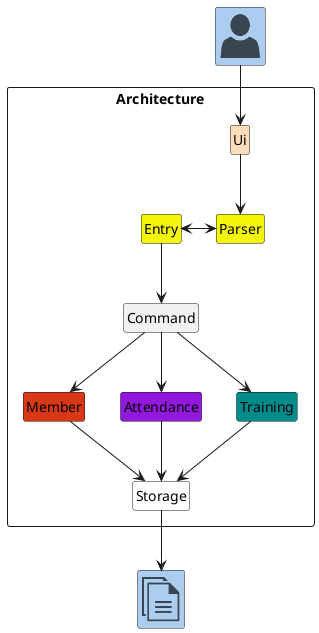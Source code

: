 @startuml
'https://plantuml.com/component-diagram
!include <office/Concepts/documents>
!include <office/Users/user>

Package Architecture <<Rectangle>> {
Class Ui #fedcba
Class Member #d83815
Class Entry #f3f609
Class Parser #f3f609
Class Attendance #9218dd
Class Training #008b8b
Class Command
Class Storage #ffffff
}

Class "<$user>" as User #abcdef
Class "<$documents>" as File #abcdef

User -down-> Ui
Ui -down-> Parser
Parser <-left-> Entry
Entry -down-> Command
Command -down-> Member
Command -down-> Training
Command -down-> Attendance
Member-down-> Storage
Attendance -down-> Storage
Training -down-> Storage

Storage -down-> File

hide members
hide circle

@enduml